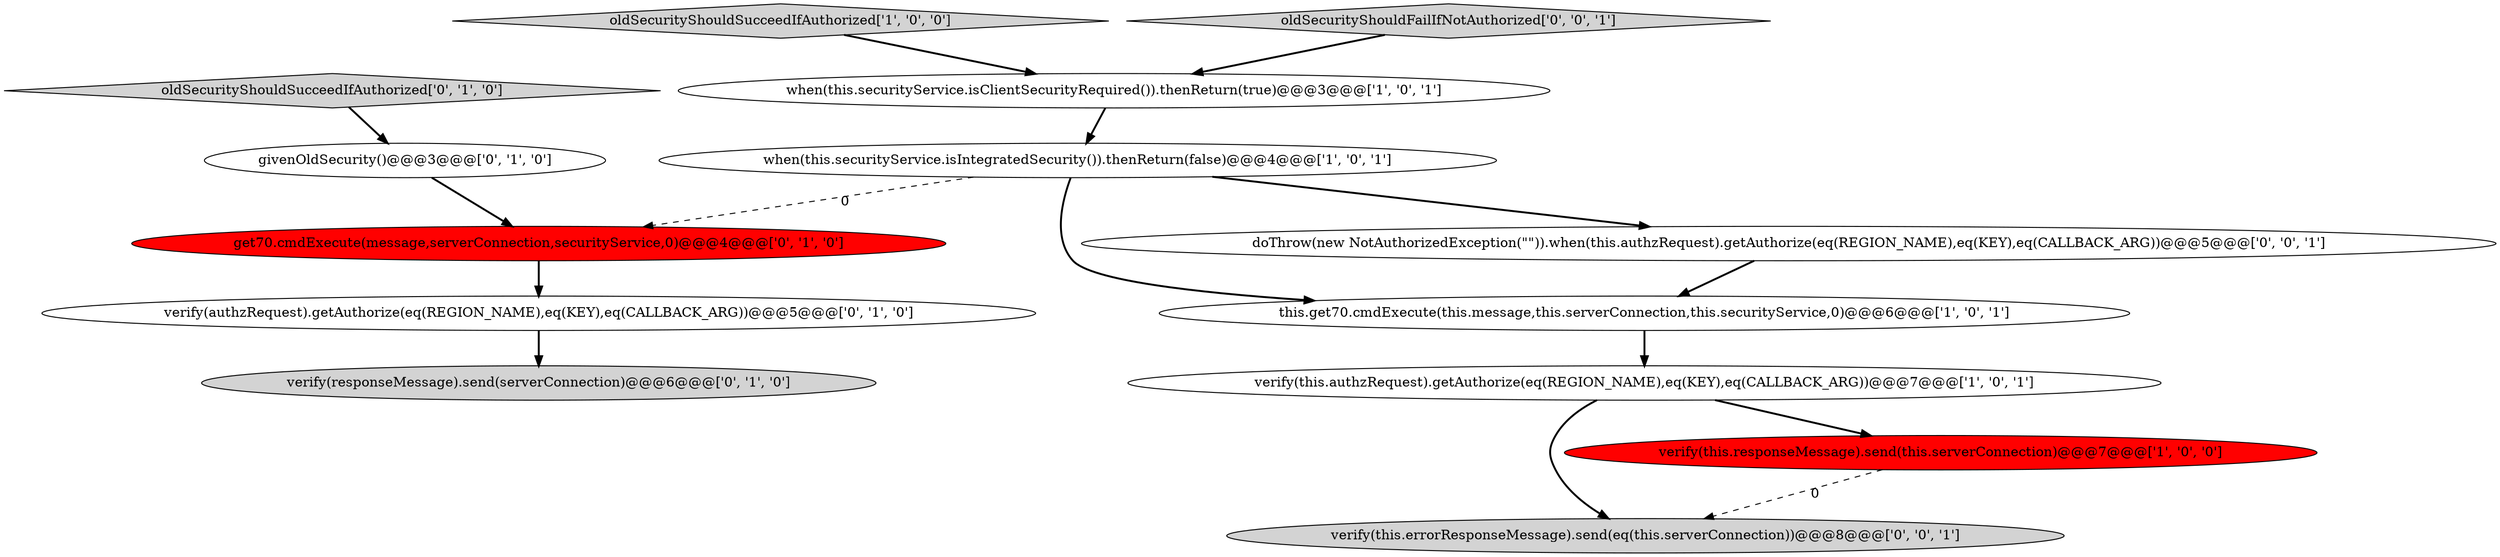digraph {
12 [style = filled, label = "verify(this.errorResponseMessage).send(eq(this.serverConnection))@@@8@@@['0', '0', '1']", fillcolor = lightgray, shape = ellipse image = "AAA0AAABBB3BBB"];
5 [style = filled, label = "verify(this.responseMessage).send(this.serverConnection)@@@7@@@['1', '0', '0']", fillcolor = red, shape = ellipse image = "AAA1AAABBB1BBB"];
7 [style = filled, label = "verify(responseMessage).send(serverConnection)@@@6@@@['0', '1', '0']", fillcolor = lightgray, shape = ellipse image = "AAA0AAABBB2BBB"];
3 [style = filled, label = "oldSecurityShouldSucceedIfAuthorized['1', '0', '0']", fillcolor = lightgray, shape = diamond image = "AAA0AAABBB1BBB"];
2 [style = filled, label = "when(this.securityService.isClientSecurityRequired()).thenReturn(true)@@@3@@@['1', '0', '1']", fillcolor = white, shape = ellipse image = "AAA0AAABBB1BBB"];
6 [style = filled, label = "oldSecurityShouldSucceedIfAuthorized['0', '1', '0']", fillcolor = lightgray, shape = diamond image = "AAA0AAABBB2BBB"];
8 [style = filled, label = "get70.cmdExecute(message,serverConnection,securityService,0)@@@4@@@['0', '1', '0']", fillcolor = red, shape = ellipse image = "AAA1AAABBB2BBB"];
13 [style = filled, label = "oldSecurityShouldFailIfNotAuthorized['0', '0', '1']", fillcolor = lightgray, shape = diamond image = "AAA0AAABBB3BBB"];
0 [style = filled, label = "when(this.securityService.isIntegratedSecurity()).thenReturn(false)@@@4@@@['1', '0', '1']", fillcolor = white, shape = ellipse image = "AAA0AAABBB1BBB"];
10 [style = filled, label = "verify(authzRequest).getAuthorize(eq(REGION_NAME),eq(KEY),eq(CALLBACK_ARG))@@@5@@@['0', '1', '0']", fillcolor = white, shape = ellipse image = "AAA0AAABBB2BBB"];
1 [style = filled, label = "verify(this.authzRequest).getAuthorize(eq(REGION_NAME),eq(KEY),eq(CALLBACK_ARG))@@@7@@@['1', '0', '1']", fillcolor = white, shape = ellipse image = "AAA0AAABBB1BBB"];
9 [style = filled, label = "givenOldSecurity()@@@3@@@['0', '1', '0']", fillcolor = white, shape = ellipse image = "AAA0AAABBB2BBB"];
4 [style = filled, label = "this.get70.cmdExecute(this.message,this.serverConnection,this.securityService,0)@@@6@@@['1', '0', '1']", fillcolor = white, shape = ellipse image = "AAA0AAABBB1BBB"];
11 [style = filled, label = "doThrow(new NotAuthorizedException(\"\")).when(this.authzRequest).getAuthorize(eq(REGION_NAME),eq(KEY),eq(CALLBACK_ARG))@@@5@@@['0', '0', '1']", fillcolor = white, shape = ellipse image = "AAA0AAABBB3BBB"];
1->5 [style = bold, label=""];
0->8 [style = dashed, label="0"];
8->10 [style = bold, label=""];
0->11 [style = bold, label=""];
4->1 [style = bold, label=""];
2->0 [style = bold, label=""];
5->12 [style = dashed, label="0"];
6->9 [style = bold, label=""];
3->2 [style = bold, label=""];
9->8 [style = bold, label=""];
0->4 [style = bold, label=""];
10->7 [style = bold, label=""];
11->4 [style = bold, label=""];
13->2 [style = bold, label=""];
1->12 [style = bold, label=""];
}
